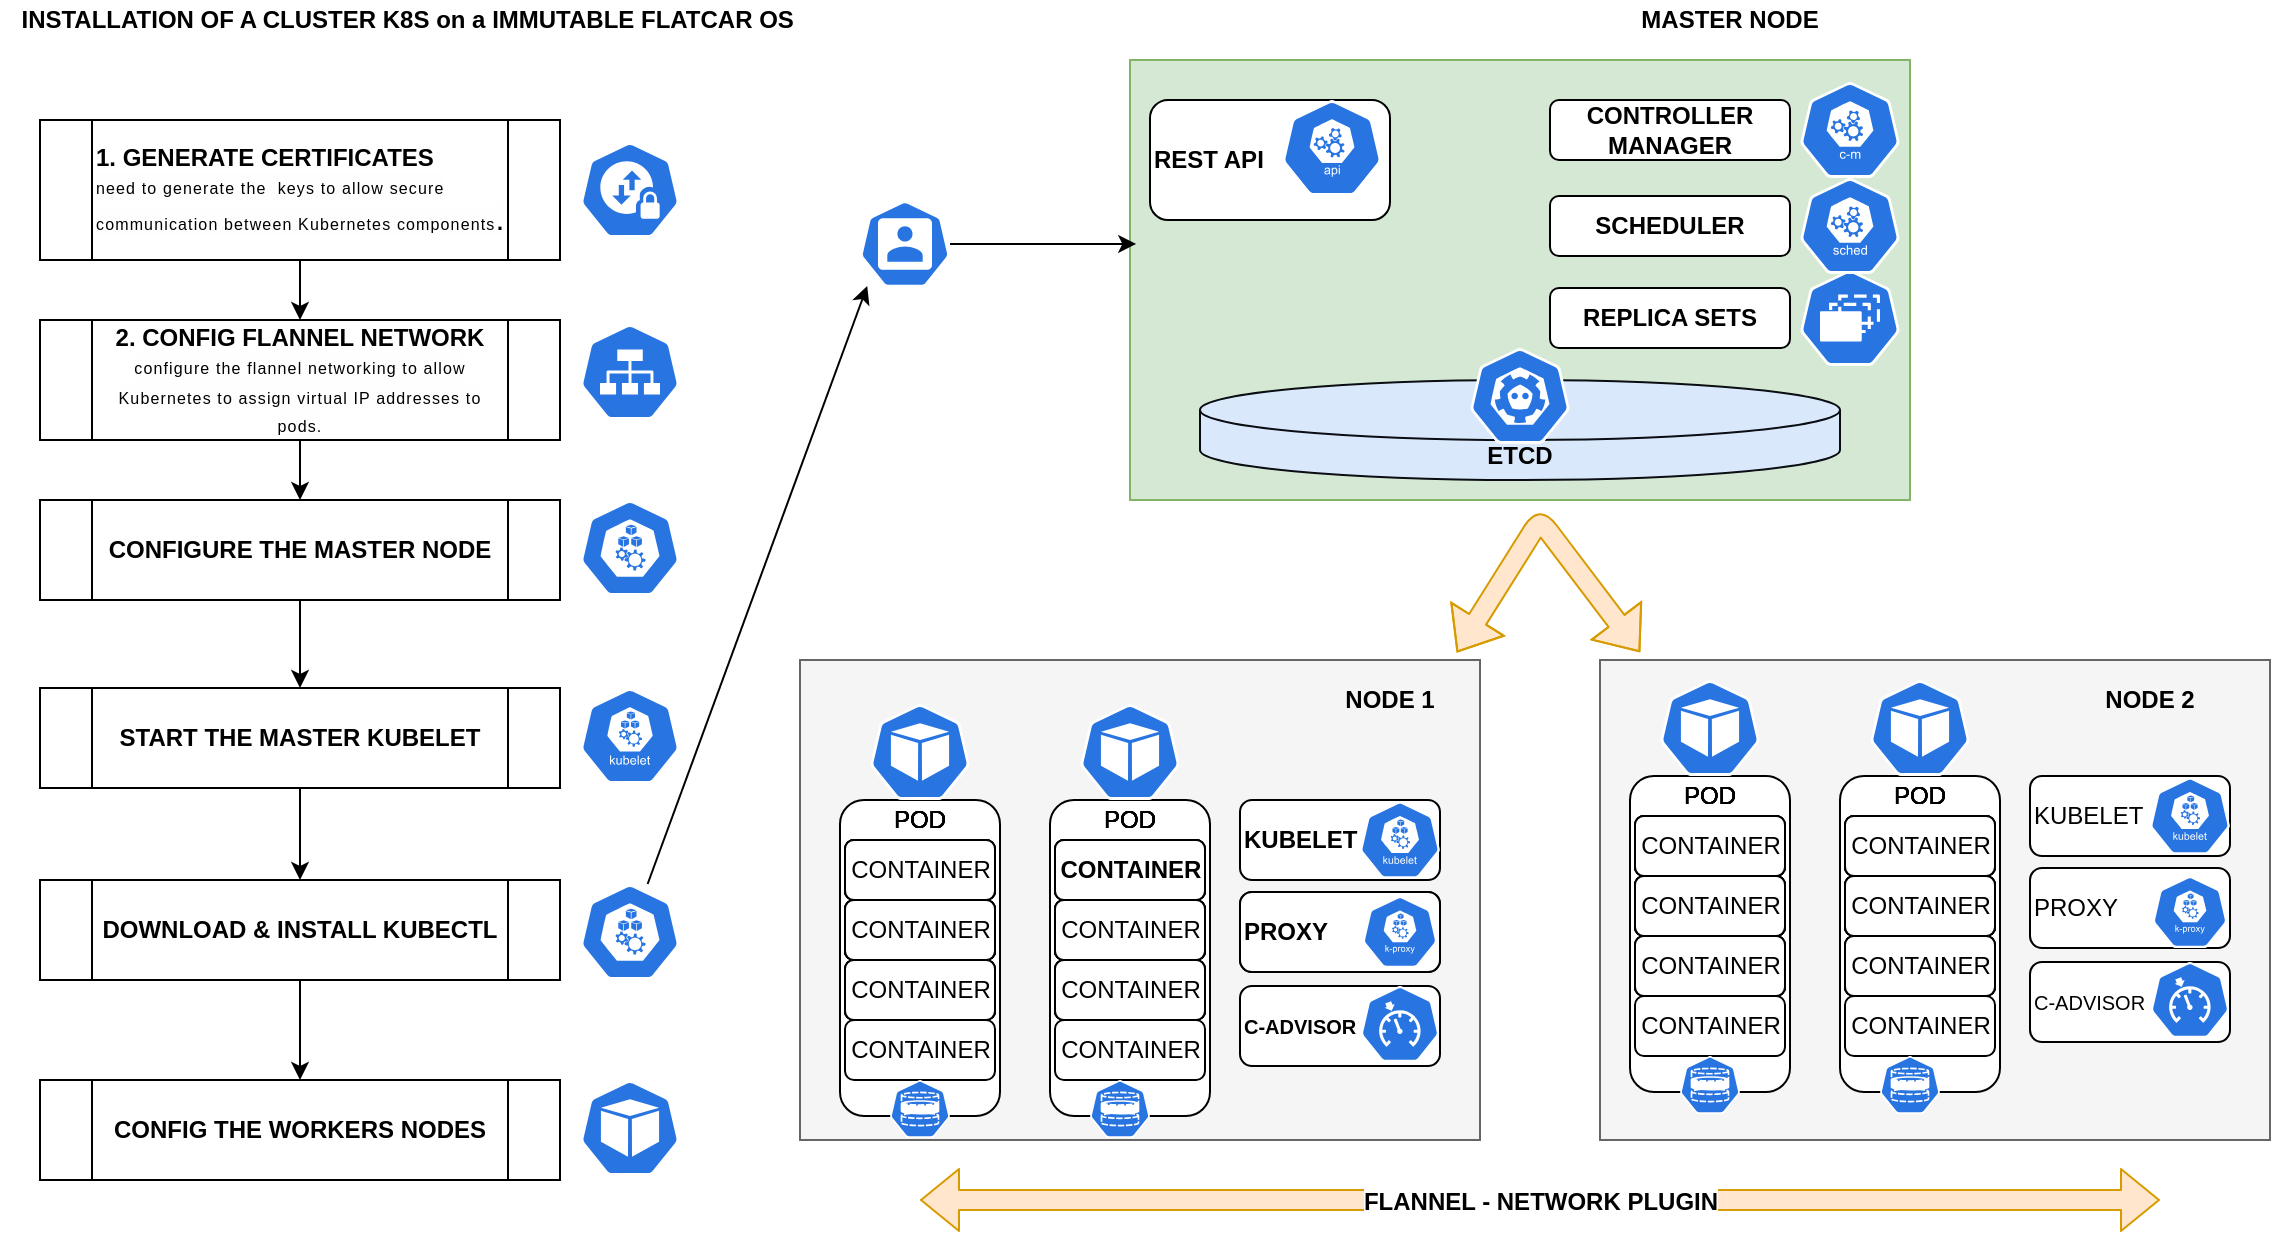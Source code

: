 <mxfile version="13.7.5" type="github">
  <diagram id="WI9T0HZ2pTsCkuznbFz-" name="Page-1">
    <mxGraphModel dx="1185" dy="603" grid="1" gridSize="10" guides="1" tooltips="1" connect="1" arrows="1" fold="1" page="1" pageScale="1" pageWidth="1169" pageHeight="827" math="0" shadow="0">
      <root>
        <mxCell id="0" />
        <mxCell id="1" parent="0" />
        <mxCell id="sXs9M7bIU0b1kzFrnqTN-27" value="" style="rounded=0;whiteSpace=wrap;html=1;fillColor=#f5f5f5;strokeColor=#666666;fontColor=#333333;" vertex="1" parent="1">
          <mxGeometry x="420" y="350" width="340" height="240" as="geometry" />
        </mxCell>
        <mxCell id="sXs9M7bIU0b1kzFrnqTN-10" value="" style="edgeStyle=orthogonalEdgeStyle;rounded=0;orthogonalLoop=1;jettySize=auto;html=1;" edge="1" parent="1" source="sXs9M7bIU0b1kzFrnqTN-2" target="sXs9M7bIU0b1kzFrnqTN-4">
          <mxGeometry relative="1" as="geometry" />
        </mxCell>
        <mxCell id="sXs9M7bIU0b1kzFrnqTN-2" value="&lt;b&gt;1. GENERATE CERTIFICATES&lt;br&gt;&lt;/b&gt;&lt;span style=&quot;font-family: &amp;#34;source sans pro&amp;#34; , sans-serif ; letter-spacing: 0.57px ; background-color: rgb(254 , 254 , 254)&quot;&gt;&lt;font style=&quot;font-size: 8px&quot;&gt;need to generate the&amp;nbsp; keys to allow secure communication between Kubernetes components&lt;/font&gt;&lt;/span&gt;&lt;span style=&quot;font-family: &amp;#34;source sans pro&amp;#34; , sans-serif ; font-size: 16px ; letter-spacing: 0.57px ; background-color: rgb(254 , 254 , 254)&quot;&gt;.&lt;/span&gt;&lt;b&gt;&lt;br&gt;&lt;/b&gt;" style="shape=process;whiteSpace=wrap;html=1;backgroundOutline=1;align=left;" vertex="1" parent="1">
          <mxGeometry x="40" y="80" width="260" height="70" as="geometry" />
        </mxCell>
        <mxCell id="sXs9M7bIU0b1kzFrnqTN-11" style="edgeStyle=orthogonalEdgeStyle;rounded=0;orthogonalLoop=1;jettySize=auto;html=1;exitX=0.5;exitY=1;exitDx=0;exitDy=0;entryX=0.5;entryY=0;entryDx=0;entryDy=0;" edge="1" parent="1" source="sXs9M7bIU0b1kzFrnqTN-4" target="sXs9M7bIU0b1kzFrnqTN-5">
          <mxGeometry relative="1" as="geometry" />
        </mxCell>
        <mxCell id="sXs9M7bIU0b1kzFrnqTN-4" value="&lt;b&gt;2. CONFIG FLANNEL NETWORK&lt;br&gt;&lt;/b&gt;&lt;span style=&quot;font-family: &amp;#34;source sans pro&amp;#34; , sans-serif ; letter-spacing: 0.57px ; background-color: rgb(254 , 254 , 254)&quot;&gt;&lt;font style=&quot;font-size: 8px&quot;&gt;configure the flannel networking to allow Kubernetes to assign virtual IP addresses to pods.&lt;/font&gt;&lt;/span&gt;&lt;b&gt;&lt;br&gt;&lt;/b&gt;" style="shape=process;whiteSpace=wrap;html=1;backgroundOutline=1;align=center;" vertex="1" parent="1">
          <mxGeometry x="40" y="180" width="260" height="60" as="geometry" />
        </mxCell>
        <mxCell id="sXs9M7bIU0b1kzFrnqTN-12" value="" style="edgeStyle=orthogonalEdgeStyle;rounded=0;orthogonalLoop=1;jettySize=auto;html=1;" edge="1" parent="1" source="sXs9M7bIU0b1kzFrnqTN-5" target="sXs9M7bIU0b1kzFrnqTN-6">
          <mxGeometry relative="1" as="geometry" />
        </mxCell>
        <mxCell id="sXs9M7bIU0b1kzFrnqTN-5" value="&lt;b&gt;CONFIGURE THE MASTER NODE&lt;/b&gt;" style="shape=process;whiteSpace=wrap;html=1;backgroundOutline=1;align=center;" vertex="1" parent="1">
          <mxGeometry x="40" y="270" width="260" height="50" as="geometry" />
        </mxCell>
        <mxCell id="sXs9M7bIU0b1kzFrnqTN-13" value="" style="edgeStyle=orthogonalEdgeStyle;rounded=0;orthogonalLoop=1;jettySize=auto;html=1;" edge="1" parent="1" source="sXs9M7bIU0b1kzFrnqTN-6" target="sXs9M7bIU0b1kzFrnqTN-7">
          <mxGeometry relative="1" as="geometry" />
        </mxCell>
        <mxCell id="sXs9M7bIU0b1kzFrnqTN-6" value="&lt;b&gt;START THE MASTER KUBELET&lt;/b&gt;" style="shape=process;whiteSpace=wrap;html=1;backgroundOutline=1;align=center;" vertex="1" parent="1">
          <mxGeometry x="40" y="364" width="260" height="50" as="geometry" />
        </mxCell>
        <mxCell id="sXs9M7bIU0b1kzFrnqTN-14" value="" style="edgeStyle=orthogonalEdgeStyle;rounded=0;orthogonalLoop=1;jettySize=auto;html=1;" edge="1" parent="1" source="sXs9M7bIU0b1kzFrnqTN-7" target="sXs9M7bIU0b1kzFrnqTN-8">
          <mxGeometry relative="1" as="geometry" />
        </mxCell>
        <mxCell id="sXs9M7bIU0b1kzFrnqTN-7" value="&lt;b&gt;DOWNLOAD &amp;amp; INSTALL KUBECTL&lt;/b&gt;" style="shape=process;whiteSpace=wrap;html=1;backgroundOutline=1;align=center;" vertex="1" parent="1">
          <mxGeometry x="40" y="460" width="260" height="50" as="geometry" />
        </mxCell>
        <mxCell id="sXs9M7bIU0b1kzFrnqTN-8" value="&lt;b&gt;CONFIG THE WORKERS NODES&lt;/b&gt;" style="shape=process;whiteSpace=wrap;html=1;backgroundOutline=1;align=center;" vertex="1" parent="1">
          <mxGeometry x="40" y="560" width="260" height="50" as="geometry" />
        </mxCell>
        <mxCell id="sXs9M7bIU0b1kzFrnqTN-15" value="" style="html=1;dashed=0;whitespace=wrap;fillColor=#2875E2;strokeColor=#ffffff;points=[[0.005,0.63,0],[0.1,0.2,0],[0.9,0.2,0],[0.5,0,0],[0.995,0.63,0],[0.72,0.99,0],[0.5,1,0],[0.28,0.99,0]];shape=mxgraph.kubernetes.icon;prIcon=node" vertex="1" parent="1">
          <mxGeometry x="310" y="270" width="50" height="48" as="geometry" />
        </mxCell>
        <mxCell id="sXs9M7bIU0b1kzFrnqTN-16" value="" style="html=1;dashed=0;whitespace=wrap;fillColor=#2875E2;strokeColor=#ffffff;points=[[0.005,0.63,0],[0.1,0.2,0],[0.9,0.2,0],[0.5,0,0],[0.995,0.63,0],[0.72,0.99,0],[0.5,1,0],[0.28,0.99,0]];shape=mxgraph.kubernetes.icon;prIcon=kubelet" vertex="1" parent="1">
          <mxGeometry x="310" y="364" width="50" height="48" as="geometry" />
        </mxCell>
        <mxCell id="sXs9M7bIU0b1kzFrnqTN-125" style="edgeStyle=none;rounded=0;orthogonalLoop=1;jettySize=auto;html=1;entryX=0.08;entryY=0.938;entryDx=0;entryDy=0;entryPerimeter=0;" edge="1" parent="1" source="sXs9M7bIU0b1kzFrnqTN-17" target="sXs9M7bIU0b1kzFrnqTN-119">
          <mxGeometry relative="1" as="geometry" />
        </mxCell>
        <mxCell id="sXs9M7bIU0b1kzFrnqTN-17" value="" style="html=1;dashed=0;whitespace=wrap;fillColor=#2875E2;strokeColor=#ffffff;points=[[0.005,0.63,0],[0.1,0.2,0],[0.9,0.2,0],[0.5,0,0],[0.995,0.63,0],[0.72,0.99,0],[0.5,1,0],[0.28,0.99,0]];shape=mxgraph.kubernetes.icon;prIcon=node" vertex="1" parent="1">
          <mxGeometry x="310" y="462" width="50" height="48" as="geometry" />
        </mxCell>
        <mxCell id="sXs9M7bIU0b1kzFrnqTN-20" value="" style="html=1;dashed=0;whitespace=wrap;fillColor=#2875E2;strokeColor=#ffffff;points=[[0.005,0.63,0],[0.1,0.2,0],[0.9,0.2,0],[0.5,0,0],[0.995,0.63,0],[0.72,0.99,0],[0.5,1,0],[0.28,0.99,0]];shape=mxgraph.kubernetes.icon;prIcon=netpol" vertex="1" parent="1">
          <mxGeometry x="310" y="91" width="50" height="48" as="geometry" />
        </mxCell>
        <mxCell id="sXs9M7bIU0b1kzFrnqTN-22" value="" style="html=1;dashed=0;whitespace=wrap;fillColor=#2875E2;strokeColor=#ffffff;points=[[0.005,0.63,0],[0.1,0.2,0],[0.9,0.2,0],[0.5,0,0],[0.995,0.63,0],[0.72,0.99,0],[0.5,1,0],[0.28,0.99,0]];shape=mxgraph.kubernetes.icon;prIcon=svc" vertex="1" parent="1">
          <mxGeometry x="310" y="182" width="50" height="48" as="geometry" />
        </mxCell>
        <mxCell id="sXs9M7bIU0b1kzFrnqTN-23" value="" style="html=1;dashed=0;whitespace=wrap;fillColor=#2875E2;strokeColor=#ffffff;points=[[0.005,0.63,0],[0.1,0.2,0],[0.9,0.2,0],[0.5,0,0],[0.995,0.63,0],[0.72,0.99,0],[0.5,1,0],[0.28,0.99,0]];shape=mxgraph.kubernetes.icon;prIcon=pod" vertex="1" parent="1">
          <mxGeometry x="310" y="560" width="50" height="48" as="geometry" />
        </mxCell>
        <mxCell id="sXs9M7bIU0b1kzFrnqTN-24" value="" style="rounded=0;whiteSpace=wrap;html=1;fillColor=#d5e8d4;strokeColor=#82b366;" vertex="1" parent="1">
          <mxGeometry x="585" y="50" width="390" height="220" as="geometry" />
        </mxCell>
        <mxCell id="sXs9M7bIU0b1kzFrnqTN-28" value="" style="rounded=0;whiteSpace=wrap;html=1;fillColor=#f5f5f5;strokeColor=#666666;fontColor=#333333;" vertex="1" parent="1">
          <mxGeometry x="820" y="350" width="335" height="240" as="geometry" />
        </mxCell>
        <mxCell id="sXs9M7bIU0b1kzFrnqTN-29" value="&lt;b&gt;REST API&lt;/b&gt;" style="rounded=1;whiteSpace=wrap;html=1;align=left;" vertex="1" parent="1">
          <mxGeometry x="595" y="70" width="120" height="60" as="geometry" />
        </mxCell>
        <mxCell id="sXs9M7bIU0b1kzFrnqTN-30" value="&lt;b&gt;CONTROLLER MANAGER&lt;/b&gt;" style="rounded=1;whiteSpace=wrap;html=1;" vertex="1" parent="1">
          <mxGeometry x="795" y="70" width="120" height="30" as="geometry" />
        </mxCell>
        <mxCell id="sXs9M7bIU0b1kzFrnqTN-31" value="&lt;b&gt;SCHEDULER&lt;/b&gt;" style="rounded=1;whiteSpace=wrap;html=1;" vertex="1" parent="1">
          <mxGeometry x="795" y="118" width="120" height="30" as="geometry" />
        </mxCell>
        <mxCell id="sXs9M7bIU0b1kzFrnqTN-32" value="&lt;b&gt;ETCD&lt;/b&gt;" style="shape=cylinder3;whiteSpace=wrap;html=1;boundedLbl=1;backgroundOutline=1;size=15;fillColor=#dae8fc;strokeColor=#0A0D12;" vertex="1" parent="1">
          <mxGeometry x="620" y="210" width="320" height="50" as="geometry" />
        </mxCell>
        <mxCell id="sXs9M7bIU0b1kzFrnqTN-33" value="&lt;b&gt;MASTER NODE&lt;/b&gt;" style="text;html=1;strokeColor=none;fillColor=none;align=center;verticalAlign=middle;whiteSpace=wrap;rounded=0;" vertex="1" parent="1">
          <mxGeometry x="830" y="20" width="110" height="20" as="geometry" />
        </mxCell>
        <mxCell id="sXs9M7bIU0b1kzFrnqTN-51" value="&lt;b&gt;NODE 1&lt;/b&gt;" style="text;html=1;strokeColor=none;fillColor=none;align=center;verticalAlign=middle;whiteSpace=wrap;rounded=0;" vertex="1" parent="1">
          <mxGeometry x="660" y="360" width="110" height="20" as="geometry" />
        </mxCell>
        <mxCell id="sXs9M7bIU0b1kzFrnqTN-112" value="" style="shape=flexArrow;endArrow=classic;startArrow=classic;html=1;exitX=0.966;exitY=-0.016;exitDx=0;exitDy=0;exitPerimeter=0;fillColor=#ffe6cc;strokeColor=#d79b00;" edge="1" parent="1" source="sXs9M7bIU0b1kzFrnqTN-27">
          <mxGeometry width="50" height="50" relative="1" as="geometry">
            <mxPoint x="755" y="340" as="sourcePoint" />
            <mxPoint x="840" y="346" as="targetPoint" />
            <Array as="points">
              <mxPoint x="790" y="280" />
            </Array>
          </mxGeometry>
        </mxCell>
        <mxCell id="sXs9M7bIU0b1kzFrnqTN-117" value="" style="html=1;dashed=0;whitespace=wrap;fillColor=#2875E2;strokeColor=#ffffff;points=[[0.005,0.63,0],[0.1,0.2,0],[0.9,0.2,0],[0.5,0,0],[0.995,0.63,0],[0.72,0.99,0],[0.5,1,0],[0.28,0.99,0]];shape=mxgraph.kubernetes.icon;prIcon=api" vertex="1" parent="1">
          <mxGeometry x="661" y="70" width="50" height="48" as="geometry" />
        </mxCell>
        <mxCell id="sXs9M7bIU0b1kzFrnqTN-118" value="" style="html=1;dashed=0;whitespace=wrap;fillColor=#2875E2;strokeColor=#ffffff;points=[[0.005,0.63,0],[0.1,0.2,0],[0.9,0.2,0],[0.5,0,0],[0.995,0.63,0],[0.72,0.99,0],[0.5,1,0],[0.28,0.99,0]];shape=mxgraph.kubernetes.icon;prIcon=c_m" vertex="1" parent="1">
          <mxGeometry x="920" y="61" width="50" height="48" as="geometry" />
        </mxCell>
        <mxCell id="sXs9M7bIU0b1kzFrnqTN-127" style="edgeStyle=none;rounded=0;orthogonalLoop=1;jettySize=auto;html=1;entryX=0.008;entryY=0.418;entryDx=0;entryDy=0;entryPerimeter=0;" edge="1" parent="1" source="sXs9M7bIU0b1kzFrnqTN-119" target="sXs9M7bIU0b1kzFrnqTN-24">
          <mxGeometry relative="1" as="geometry" />
        </mxCell>
        <mxCell id="sXs9M7bIU0b1kzFrnqTN-119" value="" style="html=1;dashed=0;whitespace=wrap;fillColor=#2875E2;strokeColor=#ffffff;points=[[0.005,0.63,0],[0.1,0.2,0],[0.9,0.2,0],[0.5,0,0],[0.995,0.63,0],[0.72,0.99,0],[0.5,1,0],[0.28,0.99,0]];shape=mxgraph.kubernetes.icon;prIcon=user" vertex="1" parent="1">
          <mxGeometry x="450" y="118" width="45" height="48" as="geometry" />
        </mxCell>
        <mxCell id="sXs9M7bIU0b1kzFrnqTN-120" value="" style="html=1;dashed=0;whitespace=wrap;fillColor=#2875E2;strokeColor=#ffffff;points=[[0.005,0.63,0],[0.1,0.2,0],[0.9,0.2,0],[0.5,0,0],[0.995,0.63,0],[0.72,0.99,0],[0.5,1,0],[0.28,0.99,0]];shape=mxgraph.kubernetes.icon;prIcon=etcd" vertex="1" parent="1">
          <mxGeometry x="755" y="194" width="50" height="48" as="geometry" />
        </mxCell>
        <mxCell id="sXs9M7bIU0b1kzFrnqTN-122" value="" style="html=1;dashed=0;whitespace=wrap;fillColor=#2875E2;strokeColor=#ffffff;points=[[0.005,0.63,0],[0.1,0.2,0],[0.9,0.2,0],[0.5,0,0],[0.995,0.63,0],[0.72,0.99,0],[0.5,1,0],[0.28,0.99,0]];shape=mxgraph.kubernetes.icon;prIcon=rs" vertex="1" parent="1">
          <mxGeometry x="920" y="155" width="50" height="48" as="geometry" />
        </mxCell>
        <mxCell id="sXs9M7bIU0b1kzFrnqTN-123" value="&lt;b&gt;REPLICA SETS&lt;/b&gt;" style="rounded=1;whiteSpace=wrap;html=1;" vertex="1" parent="1">
          <mxGeometry x="795" y="164" width="120" height="30" as="geometry" />
        </mxCell>
        <mxCell id="sXs9M7bIU0b1kzFrnqTN-126" value="" style="html=1;dashed=0;whitespace=wrap;fillColor=#2875E2;strokeColor=#ffffff;points=[[0.005,0.63,0],[0.1,0.2,0],[0.9,0.2,0],[0.5,0,0],[0.995,0.63,0],[0.72,0.99,0],[0.5,1,0],[0.28,0.99,0]];shape=mxgraph.kubernetes.icon;prIcon=sched" vertex="1" parent="1">
          <mxGeometry x="920" y="109" width="50" height="48" as="geometry" />
        </mxCell>
        <mxCell id="sXs9M7bIU0b1kzFrnqTN-130" value="" style="group" vertex="1" connectable="0" parent="1">
          <mxGeometry x="425" y="372" width="315" height="227" as="geometry" />
        </mxCell>
        <mxCell id="sXs9M7bIU0b1kzFrnqTN-84" value="" style="group" vertex="1" connectable="0" parent="sXs9M7bIU0b1kzFrnqTN-130">
          <mxGeometry y="48" width="110" height="179" as="geometry" />
        </mxCell>
        <mxCell id="sXs9M7bIU0b1kzFrnqTN-52" value="" style="rounded=1;whiteSpace=wrap;html=1;" vertex="1" parent="sXs9M7bIU0b1kzFrnqTN-84">
          <mxGeometry x="15" width="80" height="158" as="geometry" />
        </mxCell>
        <mxCell id="sXs9M7bIU0b1kzFrnqTN-53" value="POD" style="text;html=1;strokeColor=none;fillColor=none;align=center;verticalAlign=middle;whiteSpace=wrap;rounded=0;" vertex="1" parent="sXs9M7bIU0b1kzFrnqTN-84">
          <mxGeometry width="110" height="20" as="geometry" />
        </mxCell>
        <mxCell id="sXs9M7bIU0b1kzFrnqTN-55" value="CONTAINER" style="rounded=1;whiteSpace=wrap;html=1;" vertex="1" parent="sXs9M7bIU0b1kzFrnqTN-84">
          <mxGeometry x="17.5" y="20" width="75" height="30" as="geometry" />
        </mxCell>
        <mxCell id="sXs9M7bIU0b1kzFrnqTN-56" value="CONTAINER" style="rounded=1;whiteSpace=wrap;html=1;" vertex="1" parent="sXs9M7bIU0b1kzFrnqTN-84">
          <mxGeometry x="17.5" y="80" width="75" height="30" as="geometry" />
        </mxCell>
        <mxCell id="sXs9M7bIU0b1kzFrnqTN-58" value="CONTAINER" style="rounded=1;whiteSpace=wrap;html=1;" vertex="1" parent="sXs9M7bIU0b1kzFrnqTN-84">
          <mxGeometry x="17.5" y="110" width="75" height="30" as="geometry" />
        </mxCell>
        <mxCell id="sXs9M7bIU0b1kzFrnqTN-59" style="edgeStyle=none;rounded=0;orthogonalLoop=1;jettySize=auto;html=1;exitX=0.5;exitY=0;exitDx=0;exitDy=0;" edge="1" parent="sXs9M7bIU0b1kzFrnqTN-84" source="sXs9M7bIU0b1kzFrnqTN-56" target="sXs9M7bIU0b1kzFrnqTN-56">
          <mxGeometry relative="1" as="geometry" />
        </mxCell>
        <mxCell id="sXs9M7bIU0b1kzFrnqTN-60" value="CONTAINER" style="rounded=1;whiteSpace=wrap;html=1;" vertex="1" parent="sXs9M7bIU0b1kzFrnqTN-84">
          <mxGeometry x="17.5" y="50" width="75" height="30" as="geometry" />
        </mxCell>
        <mxCell id="sXs9M7bIU0b1kzFrnqTN-61" value="POD" style="text;html=1;strokeColor=none;fillColor=none;align=center;verticalAlign=middle;whiteSpace=wrap;rounded=0;" vertex="1" parent="sXs9M7bIU0b1kzFrnqTN-84">
          <mxGeometry width="110" height="20" as="geometry" />
        </mxCell>
        <mxCell id="sXs9M7bIU0b1kzFrnqTN-62" value="CONTAINER" style="rounded=1;whiteSpace=wrap;html=1;" vertex="1" parent="sXs9M7bIU0b1kzFrnqTN-84">
          <mxGeometry x="17.5" y="20" width="75" height="30" as="geometry" />
        </mxCell>
        <mxCell id="sXs9M7bIU0b1kzFrnqTN-63" value="CONTAINER" style="rounded=1;whiteSpace=wrap;html=1;" vertex="1" parent="sXs9M7bIU0b1kzFrnqTN-84">
          <mxGeometry x="17.5" y="50" width="75" height="30" as="geometry" />
        </mxCell>
        <mxCell id="sXs9M7bIU0b1kzFrnqTN-64" value="POD" style="text;html=1;strokeColor=none;fillColor=none;align=center;verticalAlign=middle;whiteSpace=wrap;rounded=0;" vertex="1" parent="sXs9M7bIU0b1kzFrnqTN-84">
          <mxGeometry width="110" height="20" as="geometry" />
        </mxCell>
        <mxCell id="sXs9M7bIU0b1kzFrnqTN-65" value="CONTAINER" style="rounded=1;whiteSpace=wrap;html=1;" vertex="1" parent="sXs9M7bIU0b1kzFrnqTN-84">
          <mxGeometry x="17.5" y="20" width="75" height="30" as="geometry" />
        </mxCell>
        <mxCell id="sXs9M7bIU0b1kzFrnqTN-66" value="CONTAINER" style="rounded=1;whiteSpace=wrap;html=1;" vertex="1" parent="sXs9M7bIU0b1kzFrnqTN-84">
          <mxGeometry x="17.5" y="50" width="75" height="30" as="geometry" />
        </mxCell>
        <mxCell id="sXs9M7bIU0b1kzFrnqTN-67" value="CONTAINER" style="rounded=1;whiteSpace=wrap;html=1;" vertex="1" parent="sXs9M7bIU0b1kzFrnqTN-84">
          <mxGeometry x="17.5" y="80" width="75" height="30" as="geometry" />
        </mxCell>
        <mxCell id="sXs9M7bIU0b1kzFrnqTN-68" value="POD" style="text;html=1;strokeColor=none;fillColor=none;align=center;verticalAlign=middle;whiteSpace=wrap;rounded=0;" vertex="1" parent="sXs9M7bIU0b1kzFrnqTN-84">
          <mxGeometry width="110" height="20" as="geometry" />
        </mxCell>
        <mxCell id="sXs9M7bIU0b1kzFrnqTN-69" value="CONTAINER" style="rounded=1;whiteSpace=wrap;html=1;" vertex="1" parent="sXs9M7bIU0b1kzFrnqTN-84">
          <mxGeometry x="17.5" y="20" width="75" height="30" as="geometry" />
        </mxCell>
        <mxCell id="sXs9M7bIU0b1kzFrnqTN-70" value="CONTAINER" style="rounded=1;whiteSpace=wrap;html=1;" vertex="1" parent="sXs9M7bIU0b1kzFrnqTN-84">
          <mxGeometry x="17.5" y="50" width="75" height="30" as="geometry" />
        </mxCell>
        <mxCell id="sXs9M7bIU0b1kzFrnqTN-71" value="CONTAINER" style="rounded=1;whiteSpace=wrap;html=1;" vertex="1" parent="sXs9M7bIU0b1kzFrnqTN-84">
          <mxGeometry x="17.5" y="80" width="75" height="30" as="geometry" />
        </mxCell>
        <mxCell id="sXs9M7bIU0b1kzFrnqTN-74" value="POD" style="text;html=1;strokeColor=none;fillColor=none;align=center;verticalAlign=middle;whiteSpace=wrap;rounded=0;" vertex="1" parent="sXs9M7bIU0b1kzFrnqTN-84">
          <mxGeometry width="110" height="20" as="geometry" />
        </mxCell>
        <mxCell id="sXs9M7bIU0b1kzFrnqTN-75" value="CONTAINER" style="rounded=1;whiteSpace=wrap;html=1;" vertex="1" parent="sXs9M7bIU0b1kzFrnqTN-84">
          <mxGeometry x="17.5" y="50" width="75" height="30" as="geometry" />
        </mxCell>
        <mxCell id="sXs9M7bIU0b1kzFrnqTN-76" value="POD" style="text;html=1;strokeColor=none;fillColor=none;align=center;verticalAlign=middle;whiteSpace=wrap;rounded=0;" vertex="1" parent="sXs9M7bIU0b1kzFrnqTN-84">
          <mxGeometry width="110" height="20" as="geometry" />
        </mxCell>
        <mxCell id="sXs9M7bIU0b1kzFrnqTN-77" value="CONTAINER" style="rounded=1;whiteSpace=wrap;html=1;" vertex="1" parent="sXs9M7bIU0b1kzFrnqTN-84">
          <mxGeometry x="17.5" y="50" width="75" height="30" as="geometry" />
        </mxCell>
        <mxCell id="sXs9M7bIU0b1kzFrnqTN-78" value="CONTAINER" style="rounded=1;whiteSpace=wrap;html=1;" vertex="1" parent="sXs9M7bIU0b1kzFrnqTN-84">
          <mxGeometry x="17.5" y="80" width="75" height="30" as="geometry" />
        </mxCell>
        <mxCell id="sXs9M7bIU0b1kzFrnqTN-128" value="" style="html=1;dashed=0;whitespace=wrap;fillColor=#2875E2;strokeColor=#ffffff;points=[[0.005,0.63,0],[0.1,0.2,0],[0.9,0.2,0],[0.5,0,0],[0.995,0.63,0],[0.72,0.99,0],[0.5,1,0],[0.28,0.99,0]];shape=mxgraph.kubernetes.icon;prIcon=sc" vertex="1" parent="sXs9M7bIU0b1kzFrnqTN-84">
          <mxGeometry x="35" y="140" width="40" height="29" as="geometry" />
        </mxCell>
        <mxCell id="sXs9M7bIU0b1kzFrnqTN-85" value="" style="group" vertex="1" connectable="0" parent="sXs9M7bIU0b1kzFrnqTN-130">
          <mxGeometry x="105" y="48" width="110" height="169" as="geometry" />
        </mxCell>
        <mxCell id="sXs9M7bIU0b1kzFrnqTN-86" value="" style="rounded=1;whiteSpace=wrap;html=1;" vertex="1" parent="sXs9M7bIU0b1kzFrnqTN-85">
          <mxGeometry x="15" width="80" height="158" as="geometry" />
        </mxCell>
        <mxCell id="sXs9M7bIU0b1kzFrnqTN-87" value="POD" style="text;html=1;strokeColor=none;fillColor=none;align=center;verticalAlign=middle;whiteSpace=wrap;rounded=0;" vertex="1" parent="sXs9M7bIU0b1kzFrnqTN-85">
          <mxGeometry width="110" height="20" as="geometry" />
        </mxCell>
        <mxCell id="sXs9M7bIU0b1kzFrnqTN-88" value="CONTAINER" style="rounded=1;whiteSpace=wrap;html=1;" vertex="1" parent="sXs9M7bIU0b1kzFrnqTN-85">
          <mxGeometry x="17.5" y="20" width="75" height="30" as="geometry" />
        </mxCell>
        <mxCell id="sXs9M7bIU0b1kzFrnqTN-89" value="CONTAINER" style="rounded=1;whiteSpace=wrap;html=1;" vertex="1" parent="sXs9M7bIU0b1kzFrnqTN-85">
          <mxGeometry x="17.5" y="80" width="75" height="30" as="geometry" />
        </mxCell>
        <mxCell id="sXs9M7bIU0b1kzFrnqTN-90" value="CONTAINER" style="rounded=1;whiteSpace=wrap;html=1;" vertex="1" parent="sXs9M7bIU0b1kzFrnqTN-85">
          <mxGeometry x="17.5" y="110" width="75" height="30" as="geometry" />
        </mxCell>
        <mxCell id="sXs9M7bIU0b1kzFrnqTN-91" style="edgeStyle=none;rounded=0;orthogonalLoop=1;jettySize=auto;html=1;exitX=0.5;exitY=0;exitDx=0;exitDy=0;" edge="1" parent="sXs9M7bIU0b1kzFrnqTN-85" source="sXs9M7bIU0b1kzFrnqTN-89" target="sXs9M7bIU0b1kzFrnqTN-89">
          <mxGeometry relative="1" as="geometry" />
        </mxCell>
        <mxCell id="sXs9M7bIU0b1kzFrnqTN-92" value="CONTAINER" style="rounded=1;whiteSpace=wrap;html=1;" vertex="1" parent="sXs9M7bIU0b1kzFrnqTN-85">
          <mxGeometry x="17.5" y="50" width="75" height="30" as="geometry" />
        </mxCell>
        <mxCell id="sXs9M7bIU0b1kzFrnqTN-93" value="POD" style="text;html=1;strokeColor=none;fillColor=none;align=center;verticalAlign=middle;whiteSpace=wrap;rounded=0;" vertex="1" parent="sXs9M7bIU0b1kzFrnqTN-85">
          <mxGeometry width="110" height="20" as="geometry" />
        </mxCell>
        <mxCell id="sXs9M7bIU0b1kzFrnqTN-94" value="CONTAINER" style="rounded=1;whiteSpace=wrap;html=1;" vertex="1" parent="sXs9M7bIU0b1kzFrnqTN-85">
          <mxGeometry x="17.5" y="20" width="75" height="30" as="geometry" />
        </mxCell>
        <mxCell id="sXs9M7bIU0b1kzFrnqTN-95" value="CONTAINER" style="rounded=1;whiteSpace=wrap;html=1;" vertex="1" parent="sXs9M7bIU0b1kzFrnqTN-85">
          <mxGeometry x="17.5" y="50" width="75" height="30" as="geometry" />
        </mxCell>
        <mxCell id="sXs9M7bIU0b1kzFrnqTN-96" value="POD" style="text;html=1;strokeColor=none;fillColor=none;align=center;verticalAlign=middle;whiteSpace=wrap;rounded=0;" vertex="1" parent="sXs9M7bIU0b1kzFrnqTN-85">
          <mxGeometry width="110" height="20" as="geometry" />
        </mxCell>
        <mxCell id="sXs9M7bIU0b1kzFrnqTN-97" value="CONTAINER" style="rounded=1;whiteSpace=wrap;html=1;" vertex="1" parent="sXs9M7bIU0b1kzFrnqTN-85">
          <mxGeometry x="17.5" y="20" width="75" height="30" as="geometry" />
        </mxCell>
        <mxCell id="sXs9M7bIU0b1kzFrnqTN-98" value="CONTAINER" style="rounded=1;whiteSpace=wrap;html=1;" vertex="1" parent="sXs9M7bIU0b1kzFrnqTN-85">
          <mxGeometry x="17.5" y="50" width="75" height="30" as="geometry" />
        </mxCell>
        <mxCell id="sXs9M7bIU0b1kzFrnqTN-99" value="CONTAINER" style="rounded=1;whiteSpace=wrap;html=1;" vertex="1" parent="sXs9M7bIU0b1kzFrnqTN-85">
          <mxGeometry x="17.5" y="80" width="75" height="30" as="geometry" />
        </mxCell>
        <mxCell id="sXs9M7bIU0b1kzFrnqTN-100" value="POD" style="text;html=1;strokeColor=none;fillColor=none;align=center;verticalAlign=middle;whiteSpace=wrap;rounded=0;" vertex="1" parent="sXs9M7bIU0b1kzFrnqTN-85">
          <mxGeometry width="110" height="20" as="geometry" />
        </mxCell>
        <mxCell id="sXs9M7bIU0b1kzFrnqTN-101" value="&lt;b&gt;CONTAINER&lt;/b&gt;" style="rounded=1;whiteSpace=wrap;html=1;" vertex="1" parent="sXs9M7bIU0b1kzFrnqTN-85">
          <mxGeometry x="17.5" y="20" width="75" height="30" as="geometry" />
        </mxCell>
        <mxCell id="sXs9M7bIU0b1kzFrnqTN-102" value="CONTAINER" style="rounded=1;whiteSpace=wrap;html=1;" vertex="1" parent="sXs9M7bIU0b1kzFrnqTN-85">
          <mxGeometry x="17.5" y="50" width="75" height="30" as="geometry" />
        </mxCell>
        <mxCell id="sXs9M7bIU0b1kzFrnqTN-103" value="CONTAINER" style="rounded=1;whiteSpace=wrap;html=1;" vertex="1" parent="sXs9M7bIU0b1kzFrnqTN-85">
          <mxGeometry x="17.5" y="80" width="75" height="30" as="geometry" />
        </mxCell>
        <mxCell id="sXs9M7bIU0b1kzFrnqTN-104" value="POD" style="text;html=1;strokeColor=none;fillColor=none;align=center;verticalAlign=middle;whiteSpace=wrap;rounded=0;" vertex="1" parent="sXs9M7bIU0b1kzFrnqTN-85">
          <mxGeometry width="110" height="20" as="geometry" />
        </mxCell>
        <mxCell id="sXs9M7bIU0b1kzFrnqTN-105" value="CONTAINER" style="rounded=1;whiteSpace=wrap;html=1;" vertex="1" parent="sXs9M7bIU0b1kzFrnqTN-85">
          <mxGeometry x="17.5" y="50" width="75" height="30" as="geometry" />
        </mxCell>
        <mxCell id="sXs9M7bIU0b1kzFrnqTN-106" value="POD" style="text;html=1;strokeColor=none;fillColor=none;align=center;verticalAlign=middle;whiteSpace=wrap;rounded=0;" vertex="1" parent="sXs9M7bIU0b1kzFrnqTN-85">
          <mxGeometry width="110" height="20" as="geometry" />
        </mxCell>
        <mxCell id="sXs9M7bIU0b1kzFrnqTN-107" value="CONTAINER" style="rounded=1;whiteSpace=wrap;html=1;" vertex="1" parent="sXs9M7bIU0b1kzFrnqTN-85">
          <mxGeometry x="17.5" y="50" width="75" height="30" as="geometry" />
        </mxCell>
        <mxCell id="sXs9M7bIU0b1kzFrnqTN-108" value="CONTAINER" style="rounded=1;whiteSpace=wrap;html=1;" vertex="1" parent="sXs9M7bIU0b1kzFrnqTN-85">
          <mxGeometry x="17.5" y="80" width="75" height="30" as="geometry" />
        </mxCell>
        <mxCell id="sXs9M7bIU0b1kzFrnqTN-129" value="" style="html=1;dashed=0;whitespace=wrap;fillColor=#2875E2;strokeColor=#ffffff;points=[[0.005,0.63,0],[0.1,0.2,0],[0.9,0.2,0],[0.5,0,0],[0.995,0.63,0],[0.72,0.99,0],[0.5,1,0],[0.28,0.99,0]];shape=mxgraph.kubernetes.icon;prIcon=sc" vertex="1" parent="sXs9M7bIU0b1kzFrnqTN-85">
          <mxGeometry x="30" y="140" width="40" height="29" as="geometry" />
        </mxCell>
        <mxCell id="sXs9M7bIU0b1kzFrnqTN-109" value="&lt;b&gt;KUBELET&lt;/b&gt;" style="rounded=1;whiteSpace=wrap;html=1;align=left;" vertex="1" parent="sXs9M7bIU0b1kzFrnqTN-130">
          <mxGeometry x="215" y="48" width="100" height="40" as="geometry" />
        </mxCell>
        <mxCell id="sXs9M7bIU0b1kzFrnqTN-110" value="PROXY" style="rounded=1;whiteSpace=wrap;html=1;align=left;" vertex="1" parent="sXs9M7bIU0b1kzFrnqTN-130">
          <mxGeometry x="215" y="94" width="100" height="40" as="geometry" />
        </mxCell>
        <mxCell id="sXs9M7bIU0b1kzFrnqTN-111" value="&lt;font style=&quot;font-size: 10px&quot;&gt;&lt;b&gt;C-ADVISOR&lt;/b&gt;&lt;/font&gt;" style="rounded=1;whiteSpace=wrap;html=1;align=left;" vertex="1" parent="sXs9M7bIU0b1kzFrnqTN-130">
          <mxGeometry x="215" y="141" width="100" height="40" as="geometry" />
        </mxCell>
        <mxCell id="sXs9M7bIU0b1kzFrnqTN-113" value="" style="html=1;dashed=0;whitespace=wrap;fillColor=#2875E2;strokeColor=#ffffff;points=[[0.005,0.63,0],[0.1,0.2,0],[0.9,0.2,0],[0.5,0,0],[0.995,0.63,0],[0.72,0.99,0],[0.5,1,0],[0.28,0.99,0]];shape=mxgraph.kubernetes.icon;prIcon=pod" vertex="1" parent="sXs9M7bIU0b1kzFrnqTN-130">
          <mxGeometry x="30" width="50" height="48" as="geometry" />
        </mxCell>
        <mxCell id="sXs9M7bIU0b1kzFrnqTN-114" value="" style="html=1;dashed=0;whitespace=wrap;fillColor=#2875E2;strokeColor=#ffffff;points=[[0.005,0.63,0],[0.1,0.2,0],[0.9,0.2,0],[0.5,0,0],[0.995,0.63,0],[0.72,0.99,0],[0.5,1,0],[0.28,0.99,0]];shape=mxgraph.kubernetes.icon;prIcon=pod" vertex="1" parent="sXs9M7bIU0b1kzFrnqTN-130">
          <mxGeometry x="135" width="50" height="48" as="geometry" />
        </mxCell>
        <mxCell id="sXs9M7bIU0b1kzFrnqTN-115" value="" style="html=1;dashed=0;whitespace=wrap;fillColor=#2875E2;strokeColor=#ffffff;points=[[0.005,0.63,0],[0.1,0.2,0],[0.9,0.2,0],[0.5,0,0],[0.995,0.63,0],[0.72,0.99,0],[0.5,1,0],[0.28,0.99,0]];shape=mxgraph.kubernetes.icon;prIcon=kubelet" vertex="1" parent="sXs9M7bIU0b1kzFrnqTN-130">
          <mxGeometry x="275" y="48" width="40" height="40" as="geometry" />
        </mxCell>
        <mxCell id="sXs9M7bIU0b1kzFrnqTN-116" value="" style="html=1;dashed=0;whitespace=wrap;fillColor=#2875E2;strokeColor=#ffffff;points=[[0.005,0.63,0],[0.1,0.2,0],[0.9,0.2,0],[0.5,0,0],[0.995,0.63,0],[0.72,0.99,0],[0.5,1,0],[0.28,0.99,0]];shape=mxgraph.kubernetes.icon;prIcon=k_proxy" vertex="1" parent="sXs9M7bIU0b1kzFrnqTN-130">
          <mxGeometry x="275" y="98" width="40" height="36" as="geometry" />
        </mxCell>
        <mxCell id="sXs9M7bIU0b1kzFrnqTN-124" value="" style="html=1;dashed=0;whitespace=wrap;fillColor=#2875E2;strokeColor=#ffffff;points=[[0.005,0.63,0],[0.1,0.2,0],[0.9,0.2,0],[0.5,0,0],[0.995,0.63,0],[0.72,0.99,0],[0.5,1,0],[0.28,0.99,0]];shape=mxgraph.kubernetes.icon;prIcon=quota" vertex="1" parent="sXs9M7bIU0b1kzFrnqTN-130">
          <mxGeometry x="275" y="141" width="40" height="38" as="geometry" />
        </mxCell>
        <mxCell id="sXs9M7bIU0b1kzFrnqTN-194" value="&lt;b&gt;PROXY&lt;/b&gt;" style="rounded=1;whiteSpace=wrap;html=1;align=left;" vertex="1" parent="sXs9M7bIU0b1kzFrnqTN-130">
          <mxGeometry x="215" y="94" width="100" height="40" as="geometry" />
        </mxCell>
        <mxCell id="sXs9M7bIU0b1kzFrnqTN-196" value="" style="html=1;dashed=0;whitespace=wrap;fillColor=#2875E2;strokeColor=#ffffff;points=[[0.005,0.63,0],[0.1,0.2,0],[0.9,0.2,0],[0.5,0,0],[0.995,0.63,0],[0.72,0.99,0],[0.5,1,0],[0.28,0.99,0]];shape=mxgraph.kubernetes.icon;prIcon=k_proxy" vertex="1" parent="sXs9M7bIU0b1kzFrnqTN-130">
          <mxGeometry x="275" y="96" width="40" height="36" as="geometry" />
        </mxCell>
        <mxCell id="sXs9M7bIU0b1kzFrnqTN-131" value="" style="group" vertex="1" connectable="0" parent="1">
          <mxGeometry x="820" y="360" width="315" height="227" as="geometry" />
        </mxCell>
        <mxCell id="sXs9M7bIU0b1kzFrnqTN-132" value="" style="group" vertex="1" connectable="0" parent="sXs9M7bIU0b1kzFrnqTN-131">
          <mxGeometry y="48" width="110" height="179" as="geometry" />
        </mxCell>
        <mxCell id="sXs9M7bIU0b1kzFrnqTN-133" value="" style="rounded=1;whiteSpace=wrap;html=1;" vertex="1" parent="sXs9M7bIU0b1kzFrnqTN-132">
          <mxGeometry x="15" width="80" height="158" as="geometry" />
        </mxCell>
        <mxCell id="sXs9M7bIU0b1kzFrnqTN-134" value="POD" style="text;html=1;strokeColor=none;fillColor=none;align=center;verticalAlign=middle;whiteSpace=wrap;rounded=0;" vertex="1" parent="sXs9M7bIU0b1kzFrnqTN-132">
          <mxGeometry width="110" height="20" as="geometry" />
        </mxCell>
        <mxCell id="sXs9M7bIU0b1kzFrnqTN-135" value="CONTAINER" style="rounded=1;whiteSpace=wrap;html=1;" vertex="1" parent="sXs9M7bIU0b1kzFrnqTN-132">
          <mxGeometry x="17.5" y="20" width="75" height="30" as="geometry" />
        </mxCell>
        <mxCell id="sXs9M7bIU0b1kzFrnqTN-136" value="CONTAINER" style="rounded=1;whiteSpace=wrap;html=1;" vertex="1" parent="sXs9M7bIU0b1kzFrnqTN-132">
          <mxGeometry x="17.5" y="80" width="75" height="30" as="geometry" />
        </mxCell>
        <mxCell id="sXs9M7bIU0b1kzFrnqTN-137" value="CONTAINER" style="rounded=1;whiteSpace=wrap;html=1;" vertex="1" parent="sXs9M7bIU0b1kzFrnqTN-132">
          <mxGeometry x="17.5" y="110" width="75" height="30" as="geometry" />
        </mxCell>
        <mxCell id="sXs9M7bIU0b1kzFrnqTN-138" style="edgeStyle=none;rounded=0;orthogonalLoop=1;jettySize=auto;html=1;exitX=0.5;exitY=0;exitDx=0;exitDy=0;" edge="1" parent="sXs9M7bIU0b1kzFrnqTN-132" source="sXs9M7bIU0b1kzFrnqTN-136" target="sXs9M7bIU0b1kzFrnqTN-136">
          <mxGeometry relative="1" as="geometry" />
        </mxCell>
        <mxCell id="sXs9M7bIU0b1kzFrnqTN-139" value="CONTAINER" style="rounded=1;whiteSpace=wrap;html=1;" vertex="1" parent="sXs9M7bIU0b1kzFrnqTN-132">
          <mxGeometry x="17.5" y="50" width="75" height="30" as="geometry" />
        </mxCell>
        <mxCell id="sXs9M7bIU0b1kzFrnqTN-140" value="POD" style="text;html=1;strokeColor=none;fillColor=none;align=center;verticalAlign=middle;whiteSpace=wrap;rounded=0;" vertex="1" parent="sXs9M7bIU0b1kzFrnqTN-132">
          <mxGeometry width="110" height="20" as="geometry" />
        </mxCell>
        <mxCell id="sXs9M7bIU0b1kzFrnqTN-141" value="CONTAINER" style="rounded=1;whiteSpace=wrap;html=1;" vertex="1" parent="sXs9M7bIU0b1kzFrnqTN-132">
          <mxGeometry x="17.5" y="20" width="75" height="30" as="geometry" />
        </mxCell>
        <mxCell id="sXs9M7bIU0b1kzFrnqTN-142" value="CONTAINER" style="rounded=1;whiteSpace=wrap;html=1;" vertex="1" parent="sXs9M7bIU0b1kzFrnqTN-132">
          <mxGeometry x="17.5" y="50" width="75" height="30" as="geometry" />
        </mxCell>
        <mxCell id="sXs9M7bIU0b1kzFrnqTN-143" value="POD" style="text;html=1;strokeColor=none;fillColor=none;align=center;verticalAlign=middle;whiteSpace=wrap;rounded=0;" vertex="1" parent="sXs9M7bIU0b1kzFrnqTN-132">
          <mxGeometry width="110" height="20" as="geometry" />
        </mxCell>
        <mxCell id="sXs9M7bIU0b1kzFrnqTN-144" value="CONTAINER" style="rounded=1;whiteSpace=wrap;html=1;" vertex="1" parent="sXs9M7bIU0b1kzFrnqTN-132">
          <mxGeometry x="17.5" y="20" width="75" height="30" as="geometry" />
        </mxCell>
        <mxCell id="sXs9M7bIU0b1kzFrnqTN-145" value="CONTAINER" style="rounded=1;whiteSpace=wrap;html=1;" vertex="1" parent="sXs9M7bIU0b1kzFrnqTN-132">
          <mxGeometry x="17.5" y="50" width="75" height="30" as="geometry" />
        </mxCell>
        <mxCell id="sXs9M7bIU0b1kzFrnqTN-146" value="CONTAINER" style="rounded=1;whiteSpace=wrap;html=1;" vertex="1" parent="sXs9M7bIU0b1kzFrnqTN-132">
          <mxGeometry x="17.5" y="80" width="75" height="30" as="geometry" />
        </mxCell>
        <mxCell id="sXs9M7bIU0b1kzFrnqTN-147" value="POD" style="text;html=1;strokeColor=none;fillColor=none;align=center;verticalAlign=middle;whiteSpace=wrap;rounded=0;" vertex="1" parent="sXs9M7bIU0b1kzFrnqTN-132">
          <mxGeometry width="110" height="20" as="geometry" />
        </mxCell>
        <mxCell id="sXs9M7bIU0b1kzFrnqTN-148" value="CONTAINER" style="rounded=1;whiteSpace=wrap;html=1;" vertex="1" parent="sXs9M7bIU0b1kzFrnqTN-132">
          <mxGeometry x="17.5" y="20" width="75" height="30" as="geometry" />
        </mxCell>
        <mxCell id="sXs9M7bIU0b1kzFrnqTN-149" value="CONTAINER" style="rounded=1;whiteSpace=wrap;html=1;" vertex="1" parent="sXs9M7bIU0b1kzFrnqTN-132">
          <mxGeometry x="17.5" y="50" width="75" height="30" as="geometry" />
        </mxCell>
        <mxCell id="sXs9M7bIU0b1kzFrnqTN-150" value="CONTAINER" style="rounded=1;whiteSpace=wrap;html=1;" vertex="1" parent="sXs9M7bIU0b1kzFrnqTN-132">
          <mxGeometry x="17.5" y="80" width="75" height="30" as="geometry" />
        </mxCell>
        <mxCell id="sXs9M7bIU0b1kzFrnqTN-151" value="POD" style="text;html=1;strokeColor=none;fillColor=none;align=center;verticalAlign=middle;whiteSpace=wrap;rounded=0;" vertex="1" parent="sXs9M7bIU0b1kzFrnqTN-132">
          <mxGeometry width="110" height="20" as="geometry" />
        </mxCell>
        <mxCell id="sXs9M7bIU0b1kzFrnqTN-152" value="CONTAINER" style="rounded=1;whiteSpace=wrap;html=1;" vertex="1" parent="sXs9M7bIU0b1kzFrnqTN-132">
          <mxGeometry x="17.5" y="50" width="75" height="30" as="geometry" />
        </mxCell>
        <mxCell id="sXs9M7bIU0b1kzFrnqTN-153" value="POD" style="text;html=1;strokeColor=none;fillColor=none;align=center;verticalAlign=middle;whiteSpace=wrap;rounded=0;" vertex="1" parent="sXs9M7bIU0b1kzFrnqTN-132">
          <mxGeometry width="110" height="20" as="geometry" />
        </mxCell>
        <mxCell id="sXs9M7bIU0b1kzFrnqTN-154" value="CONTAINER" style="rounded=1;whiteSpace=wrap;html=1;" vertex="1" parent="sXs9M7bIU0b1kzFrnqTN-132">
          <mxGeometry x="17.5" y="50" width="75" height="30" as="geometry" />
        </mxCell>
        <mxCell id="sXs9M7bIU0b1kzFrnqTN-155" value="CONTAINER" style="rounded=1;whiteSpace=wrap;html=1;" vertex="1" parent="sXs9M7bIU0b1kzFrnqTN-132">
          <mxGeometry x="17.5" y="80" width="75" height="30" as="geometry" />
        </mxCell>
        <mxCell id="sXs9M7bIU0b1kzFrnqTN-156" value="" style="html=1;dashed=0;whitespace=wrap;fillColor=#2875E2;strokeColor=#ffffff;points=[[0.005,0.63,0],[0.1,0.2,0],[0.9,0.2,0],[0.5,0,0],[0.995,0.63,0],[0.72,0.99,0],[0.5,1,0],[0.28,0.99,0]];shape=mxgraph.kubernetes.icon;prIcon=sc" vertex="1" parent="sXs9M7bIU0b1kzFrnqTN-132">
          <mxGeometry x="35" y="140" width="40" height="29" as="geometry" />
        </mxCell>
        <mxCell id="sXs9M7bIU0b1kzFrnqTN-157" value="" style="group" vertex="1" connectable="0" parent="sXs9M7bIU0b1kzFrnqTN-131">
          <mxGeometry x="105" y="48" width="110" height="169" as="geometry" />
        </mxCell>
        <mxCell id="sXs9M7bIU0b1kzFrnqTN-158" value="" style="rounded=1;whiteSpace=wrap;html=1;" vertex="1" parent="sXs9M7bIU0b1kzFrnqTN-157">
          <mxGeometry x="15" width="80" height="158" as="geometry" />
        </mxCell>
        <mxCell id="sXs9M7bIU0b1kzFrnqTN-159" value="POD" style="text;html=1;strokeColor=none;fillColor=none;align=center;verticalAlign=middle;whiteSpace=wrap;rounded=0;" vertex="1" parent="sXs9M7bIU0b1kzFrnqTN-157">
          <mxGeometry width="110" height="20" as="geometry" />
        </mxCell>
        <mxCell id="sXs9M7bIU0b1kzFrnqTN-160" value="CONTAINER" style="rounded=1;whiteSpace=wrap;html=1;" vertex="1" parent="sXs9M7bIU0b1kzFrnqTN-157">
          <mxGeometry x="17.5" y="20" width="75" height="30" as="geometry" />
        </mxCell>
        <mxCell id="sXs9M7bIU0b1kzFrnqTN-161" value="CONTAINER" style="rounded=1;whiteSpace=wrap;html=1;" vertex="1" parent="sXs9M7bIU0b1kzFrnqTN-157">
          <mxGeometry x="17.5" y="80" width="75" height="30" as="geometry" />
        </mxCell>
        <mxCell id="sXs9M7bIU0b1kzFrnqTN-162" value="CONTAINER" style="rounded=1;whiteSpace=wrap;html=1;" vertex="1" parent="sXs9M7bIU0b1kzFrnqTN-157">
          <mxGeometry x="17.5" y="110" width="75" height="30" as="geometry" />
        </mxCell>
        <mxCell id="sXs9M7bIU0b1kzFrnqTN-163" style="edgeStyle=none;rounded=0;orthogonalLoop=1;jettySize=auto;html=1;exitX=0.5;exitY=0;exitDx=0;exitDy=0;" edge="1" parent="sXs9M7bIU0b1kzFrnqTN-157" source="sXs9M7bIU0b1kzFrnqTN-161" target="sXs9M7bIU0b1kzFrnqTN-161">
          <mxGeometry relative="1" as="geometry" />
        </mxCell>
        <mxCell id="sXs9M7bIU0b1kzFrnqTN-164" value="CONTAINER" style="rounded=1;whiteSpace=wrap;html=1;" vertex="1" parent="sXs9M7bIU0b1kzFrnqTN-157">
          <mxGeometry x="17.5" y="50" width="75" height="30" as="geometry" />
        </mxCell>
        <mxCell id="sXs9M7bIU0b1kzFrnqTN-165" value="POD" style="text;html=1;strokeColor=none;fillColor=none;align=center;verticalAlign=middle;whiteSpace=wrap;rounded=0;" vertex="1" parent="sXs9M7bIU0b1kzFrnqTN-157">
          <mxGeometry width="110" height="20" as="geometry" />
        </mxCell>
        <mxCell id="sXs9M7bIU0b1kzFrnqTN-166" value="CONTAINER" style="rounded=1;whiteSpace=wrap;html=1;" vertex="1" parent="sXs9M7bIU0b1kzFrnqTN-157">
          <mxGeometry x="17.5" y="20" width="75" height="30" as="geometry" />
        </mxCell>
        <mxCell id="sXs9M7bIU0b1kzFrnqTN-167" value="CONTAINER" style="rounded=1;whiteSpace=wrap;html=1;" vertex="1" parent="sXs9M7bIU0b1kzFrnqTN-157">
          <mxGeometry x="17.5" y="50" width="75" height="30" as="geometry" />
        </mxCell>
        <mxCell id="sXs9M7bIU0b1kzFrnqTN-168" value="POD" style="text;html=1;strokeColor=none;fillColor=none;align=center;verticalAlign=middle;whiteSpace=wrap;rounded=0;" vertex="1" parent="sXs9M7bIU0b1kzFrnqTN-157">
          <mxGeometry width="110" height="20" as="geometry" />
        </mxCell>
        <mxCell id="sXs9M7bIU0b1kzFrnqTN-169" value="CONTAINER" style="rounded=1;whiteSpace=wrap;html=1;" vertex="1" parent="sXs9M7bIU0b1kzFrnqTN-157">
          <mxGeometry x="17.5" y="20" width="75" height="30" as="geometry" />
        </mxCell>
        <mxCell id="sXs9M7bIU0b1kzFrnqTN-170" value="CONTAINER" style="rounded=1;whiteSpace=wrap;html=1;" vertex="1" parent="sXs9M7bIU0b1kzFrnqTN-157">
          <mxGeometry x="17.5" y="50" width="75" height="30" as="geometry" />
        </mxCell>
        <mxCell id="sXs9M7bIU0b1kzFrnqTN-171" value="CONTAINER" style="rounded=1;whiteSpace=wrap;html=1;" vertex="1" parent="sXs9M7bIU0b1kzFrnqTN-157">
          <mxGeometry x="17.5" y="80" width="75" height="30" as="geometry" />
        </mxCell>
        <mxCell id="sXs9M7bIU0b1kzFrnqTN-172" value="POD" style="text;html=1;strokeColor=none;fillColor=none;align=center;verticalAlign=middle;whiteSpace=wrap;rounded=0;" vertex="1" parent="sXs9M7bIU0b1kzFrnqTN-157">
          <mxGeometry width="110" height="20" as="geometry" />
        </mxCell>
        <mxCell id="sXs9M7bIU0b1kzFrnqTN-173" value="CONTAINER" style="rounded=1;whiteSpace=wrap;html=1;" vertex="1" parent="sXs9M7bIU0b1kzFrnqTN-157">
          <mxGeometry x="17.5" y="20" width="75" height="30" as="geometry" />
        </mxCell>
        <mxCell id="sXs9M7bIU0b1kzFrnqTN-174" value="CONTAINER" style="rounded=1;whiteSpace=wrap;html=1;" vertex="1" parent="sXs9M7bIU0b1kzFrnqTN-157">
          <mxGeometry x="17.5" y="50" width="75" height="30" as="geometry" />
        </mxCell>
        <mxCell id="sXs9M7bIU0b1kzFrnqTN-175" value="CONTAINER" style="rounded=1;whiteSpace=wrap;html=1;" vertex="1" parent="sXs9M7bIU0b1kzFrnqTN-157">
          <mxGeometry x="17.5" y="80" width="75" height="30" as="geometry" />
        </mxCell>
        <mxCell id="sXs9M7bIU0b1kzFrnqTN-176" value="POD" style="text;html=1;strokeColor=none;fillColor=none;align=center;verticalAlign=middle;whiteSpace=wrap;rounded=0;" vertex="1" parent="sXs9M7bIU0b1kzFrnqTN-157">
          <mxGeometry width="110" height="20" as="geometry" />
        </mxCell>
        <mxCell id="sXs9M7bIU0b1kzFrnqTN-177" value="CONTAINER" style="rounded=1;whiteSpace=wrap;html=1;" vertex="1" parent="sXs9M7bIU0b1kzFrnqTN-157">
          <mxGeometry x="17.5" y="50" width="75" height="30" as="geometry" />
        </mxCell>
        <mxCell id="sXs9M7bIU0b1kzFrnqTN-178" value="POD" style="text;html=1;strokeColor=none;fillColor=none;align=center;verticalAlign=middle;whiteSpace=wrap;rounded=0;" vertex="1" parent="sXs9M7bIU0b1kzFrnqTN-157">
          <mxGeometry width="110" height="20" as="geometry" />
        </mxCell>
        <mxCell id="sXs9M7bIU0b1kzFrnqTN-179" value="CONTAINER" style="rounded=1;whiteSpace=wrap;html=1;" vertex="1" parent="sXs9M7bIU0b1kzFrnqTN-157">
          <mxGeometry x="17.5" y="50" width="75" height="30" as="geometry" />
        </mxCell>
        <mxCell id="sXs9M7bIU0b1kzFrnqTN-180" value="CONTAINER" style="rounded=1;whiteSpace=wrap;html=1;" vertex="1" parent="sXs9M7bIU0b1kzFrnqTN-157">
          <mxGeometry x="17.5" y="80" width="75" height="30" as="geometry" />
        </mxCell>
        <mxCell id="sXs9M7bIU0b1kzFrnqTN-181" value="" style="html=1;dashed=0;whitespace=wrap;fillColor=#2875E2;strokeColor=#ffffff;points=[[0.005,0.63,0],[0.1,0.2,0],[0.9,0.2,0],[0.5,0,0],[0.995,0.63,0],[0.72,0.99,0],[0.5,1,0],[0.28,0.99,0]];shape=mxgraph.kubernetes.icon;prIcon=sc" vertex="1" parent="sXs9M7bIU0b1kzFrnqTN-157">
          <mxGeometry x="30" y="140" width="40" height="29" as="geometry" />
        </mxCell>
        <mxCell id="sXs9M7bIU0b1kzFrnqTN-182" value="KUBELET" style="rounded=1;whiteSpace=wrap;html=1;align=left;" vertex="1" parent="sXs9M7bIU0b1kzFrnqTN-131">
          <mxGeometry x="215" y="48" width="100" height="40" as="geometry" />
        </mxCell>
        <mxCell id="sXs9M7bIU0b1kzFrnqTN-183" value="PROXY" style="rounded=1;whiteSpace=wrap;html=1;align=left;" vertex="1" parent="sXs9M7bIU0b1kzFrnqTN-131">
          <mxGeometry x="215" y="94" width="100" height="40" as="geometry" />
        </mxCell>
        <mxCell id="sXs9M7bIU0b1kzFrnqTN-184" value="&lt;font style=&quot;font-size: 10px&quot;&gt;C-ADVISOR&lt;/font&gt;" style="rounded=1;whiteSpace=wrap;html=1;align=left;" vertex="1" parent="sXs9M7bIU0b1kzFrnqTN-131">
          <mxGeometry x="215" y="141" width="100" height="40" as="geometry" />
        </mxCell>
        <mxCell id="sXs9M7bIU0b1kzFrnqTN-185" value="" style="html=1;dashed=0;whitespace=wrap;fillColor=#2875E2;strokeColor=#ffffff;points=[[0.005,0.63,0],[0.1,0.2,0],[0.9,0.2,0],[0.5,0,0],[0.995,0.63,0],[0.72,0.99,0],[0.5,1,0],[0.28,0.99,0]];shape=mxgraph.kubernetes.icon;prIcon=pod" vertex="1" parent="sXs9M7bIU0b1kzFrnqTN-131">
          <mxGeometry x="30" width="50" height="48" as="geometry" />
        </mxCell>
        <mxCell id="sXs9M7bIU0b1kzFrnqTN-186" value="" style="html=1;dashed=0;whitespace=wrap;fillColor=#2875E2;strokeColor=#ffffff;points=[[0.005,0.63,0],[0.1,0.2,0],[0.9,0.2,0],[0.5,0,0],[0.995,0.63,0],[0.72,0.99,0],[0.5,1,0],[0.28,0.99,0]];shape=mxgraph.kubernetes.icon;prIcon=pod" vertex="1" parent="sXs9M7bIU0b1kzFrnqTN-131">
          <mxGeometry x="135" width="50" height="48" as="geometry" />
        </mxCell>
        <mxCell id="sXs9M7bIU0b1kzFrnqTN-187" value="" style="html=1;dashed=0;whitespace=wrap;fillColor=#2875E2;strokeColor=#ffffff;points=[[0.005,0.63,0],[0.1,0.2,0],[0.9,0.2,0],[0.5,0,0],[0.995,0.63,0],[0.72,0.99,0],[0.5,1,0],[0.28,0.99,0]];shape=mxgraph.kubernetes.icon;prIcon=kubelet" vertex="1" parent="sXs9M7bIU0b1kzFrnqTN-131">
          <mxGeometry x="275" y="48" width="40" height="40" as="geometry" />
        </mxCell>
        <mxCell id="sXs9M7bIU0b1kzFrnqTN-188" value="" style="html=1;dashed=0;whitespace=wrap;fillColor=#2875E2;strokeColor=#ffffff;points=[[0.005,0.63,0],[0.1,0.2,0],[0.9,0.2,0],[0.5,0,0],[0.995,0.63,0],[0.72,0.99,0],[0.5,1,0],[0.28,0.99,0]];shape=mxgraph.kubernetes.icon;prIcon=k_proxy" vertex="1" parent="sXs9M7bIU0b1kzFrnqTN-131">
          <mxGeometry x="275" y="98" width="40" height="36" as="geometry" />
        </mxCell>
        <mxCell id="sXs9M7bIU0b1kzFrnqTN-189" value="" style="html=1;dashed=0;whitespace=wrap;fillColor=#2875E2;strokeColor=#ffffff;points=[[0.005,0.63,0],[0.1,0.2,0],[0.9,0.2,0],[0.5,0,0],[0.995,0.63,0],[0.72,0.99,0],[0.5,1,0],[0.28,0.99,0]];shape=mxgraph.kubernetes.icon;prIcon=quota" vertex="1" parent="sXs9M7bIU0b1kzFrnqTN-131">
          <mxGeometry x="275" y="141" width="40" height="38" as="geometry" />
        </mxCell>
        <mxCell id="sXs9M7bIU0b1kzFrnqTN-190" value="&lt;b&gt;NODE 2&lt;/b&gt;" style="text;html=1;strokeColor=none;fillColor=none;align=center;verticalAlign=middle;whiteSpace=wrap;rounded=0;" vertex="1" parent="1">
          <mxGeometry x="1040" y="360" width="110" height="20" as="geometry" />
        </mxCell>
        <mxCell id="sXs9M7bIU0b1kzFrnqTN-191" value="&lt;font style=&quot;font-size: 12px&quot;&gt;&lt;b&gt;INSTALLATION OF A CLUSTER K8S on a IMMUTABLE FLATCAR OS&amp;nbsp;&lt;/b&gt;&lt;/font&gt;" style="text;html=1;align=center;verticalAlign=middle;resizable=0;points=[];autosize=1;" vertex="1" parent="1">
          <mxGeometry x="20" y="20" width="410" height="20" as="geometry" />
        </mxCell>
        <mxCell id="sXs9M7bIU0b1kzFrnqTN-192" value="" style="shape=flexArrow;endArrow=classic;startArrow=classic;html=1;shadow=0;fillColor=#ffe6cc;strokeColor=#d79b00;" edge="1" parent="1">
          <mxGeometry width="50" height="50" relative="1" as="geometry">
            <mxPoint x="480" y="620" as="sourcePoint" />
            <mxPoint x="1100" y="620" as="targetPoint" />
          </mxGeometry>
        </mxCell>
        <mxCell id="sXs9M7bIU0b1kzFrnqTN-193" value="&lt;b&gt;&lt;font style=&quot;font-size: 12px&quot;&gt;FLANNEL - NETWORK PLUGIN&lt;/font&gt;&lt;/b&gt;" style="edgeLabel;html=1;align=center;verticalAlign=middle;resizable=0;points=[];" vertex="1" connectable="0" parent="sXs9M7bIU0b1kzFrnqTN-192">
          <mxGeometry x="-0.096" y="-1" relative="1" as="geometry">
            <mxPoint x="29.31" as="offset" />
          </mxGeometry>
        </mxCell>
      </root>
    </mxGraphModel>
  </diagram>
</mxfile>
